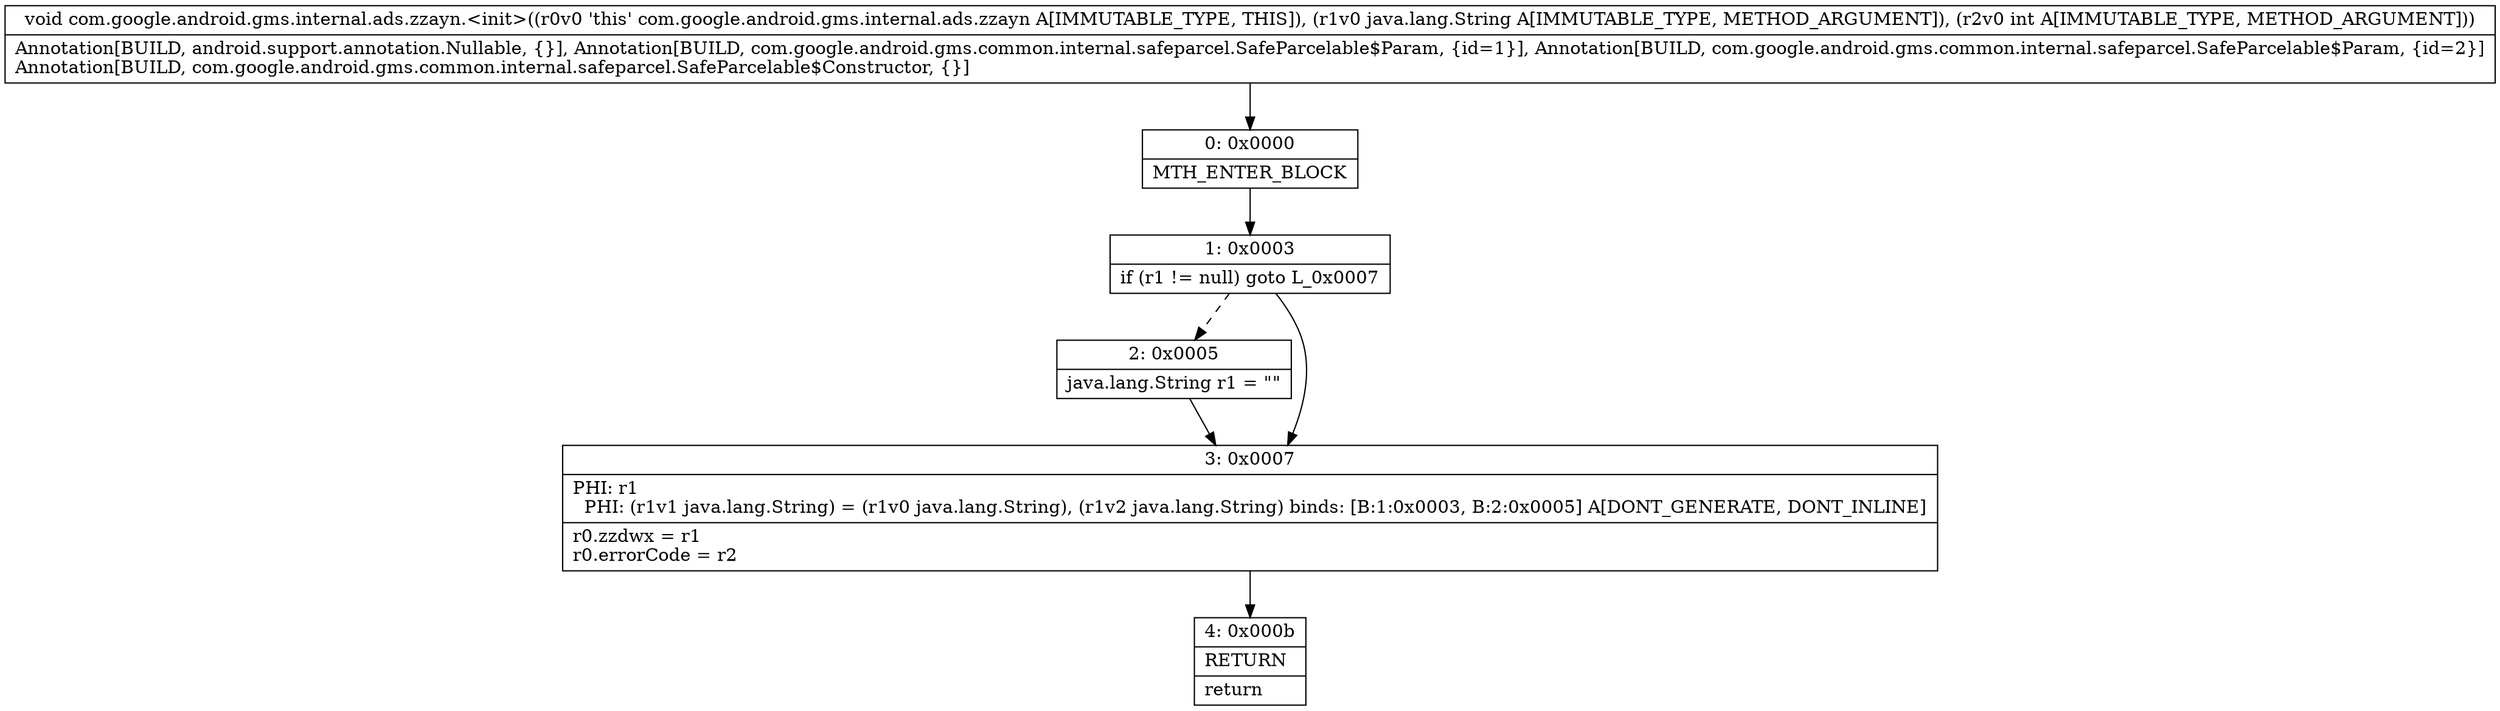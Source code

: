digraph "CFG forcom.google.android.gms.internal.ads.zzayn.\<init\>(Ljava\/lang\/String;I)V" {
Node_0 [shape=record,label="{0\:\ 0x0000|MTH_ENTER_BLOCK\l}"];
Node_1 [shape=record,label="{1\:\ 0x0003|if (r1 != null) goto L_0x0007\l}"];
Node_2 [shape=record,label="{2\:\ 0x0005|java.lang.String r1 = \"\"\l}"];
Node_3 [shape=record,label="{3\:\ 0x0007|PHI: r1 \l  PHI: (r1v1 java.lang.String) = (r1v0 java.lang.String), (r1v2 java.lang.String) binds: [B:1:0x0003, B:2:0x0005] A[DONT_GENERATE, DONT_INLINE]\l|r0.zzdwx = r1\lr0.errorCode = r2\l}"];
Node_4 [shape=record,label="{4\:\ 0x000b|RETURN\l|return\l}"];
MethodNode[shape=record,label="{void com.google.android.gms.internal.ads.zzayn.\<init\>((r0v0 'this' com.google.android.gms.internal.ads.zzayn A[IMMUTABLE_TYPE, THIS]), (r1v0 java.lang.String A[IMMUTABLE_TYPE, METHOD_ARGUMENT]), (r2v0 int A[IMMUTABLE_TYPE, METHOD_ARGUMENT]))  | Annotation[BUILD, android.support.annotation.Nullable, \{\}], Annotation[BUILD, com.google.android.gms.common.internal.safeparcel.SafeParcelable$Param, \{id=1\}], Annotation[BUILD, com.google.android.gms.common.internal.safeparcel.SafeParcelable$Param, \{id=2\}]\lAnnotation[BUILD, com.google.android.gms.common.internal.safeparcel.SafeParcelable$Constructor, \{\}]\l}"];
MethodNode -> Node_0;
Node_0 -> Node_1;
Node_1 -> Node_2[style=dashed];
Node_1 -> Node_3;
Node_2 -> Node_3;
Node_3 -> Node_4;
}

